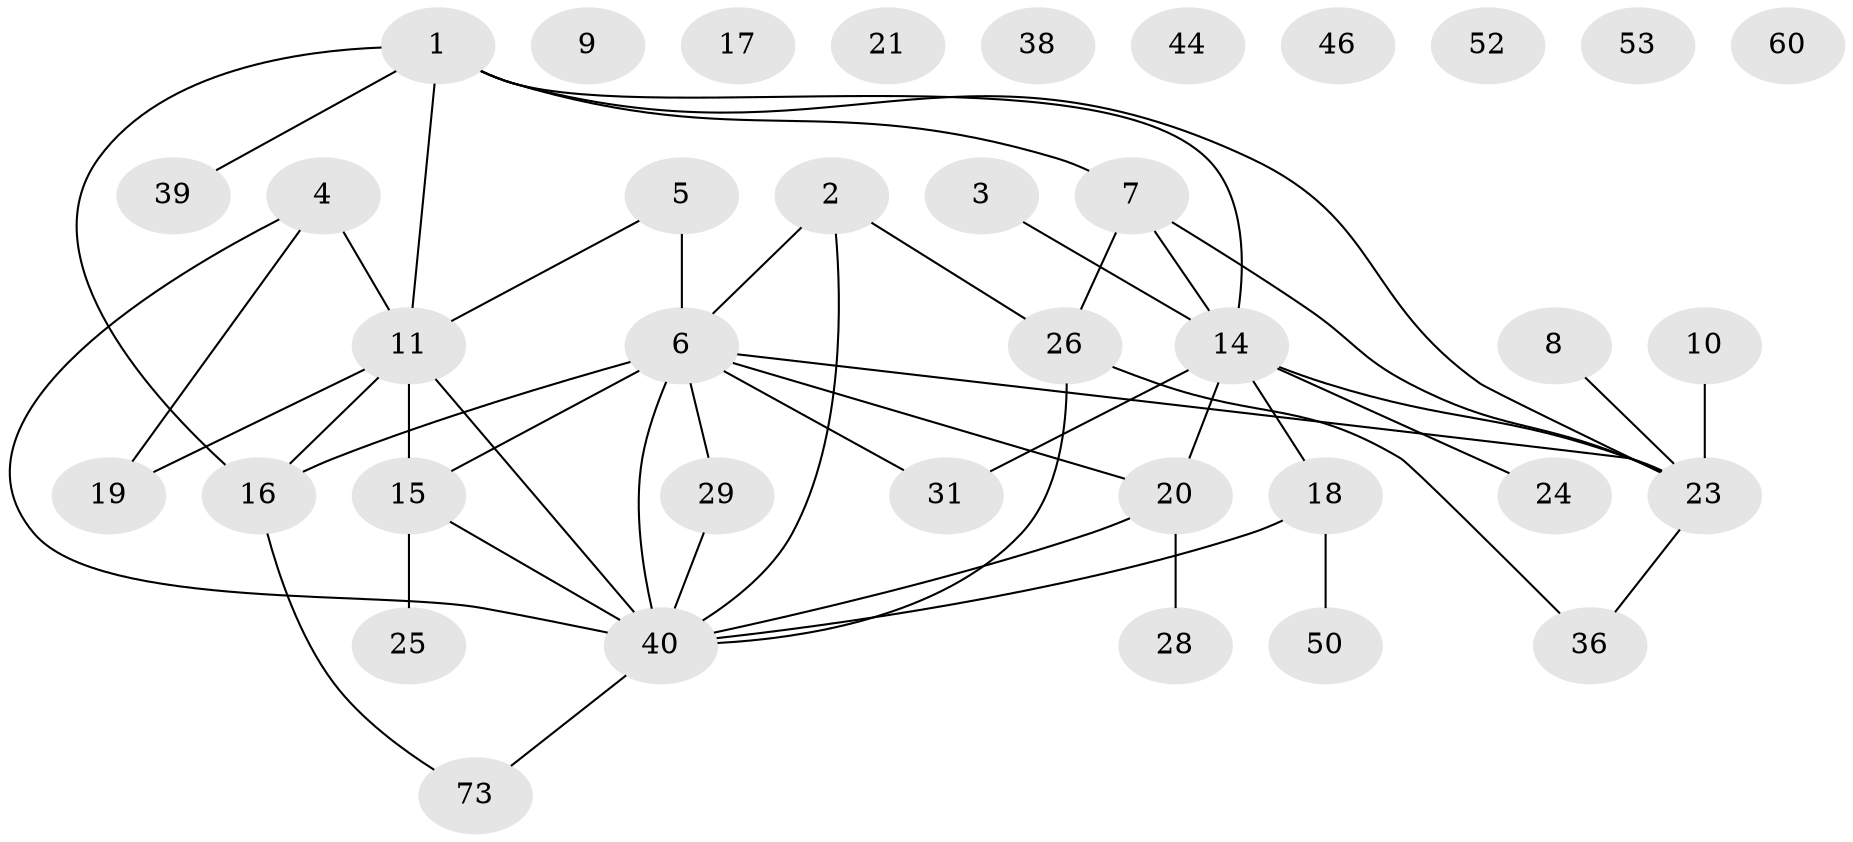 // original degree distribution, {3: 0.14666666666666667, 1: 0.2, 2: 0.26666666666666666, 4: 0.18666666666666668, 0: 0.10666666666666667, 6: 0.04, 5: 0.02666666666666667, 7: 0.02666666666666667}
// Generated by graph-tools (version 1.1) at 2025/16/03/04/25 18:16:36]
// undirected, 37 vertices, 48 edges
graph export_dot {
graph [start="1"]
  node [color=gray90,style=filled];
  1 [super="+45+47"];
  2;
  3;
  4 [super="+35"];
  5 [super="+69"];
  6 [super="+51+12"];
  7 [super="+57+30"];
  8;
  9;
  10;
  11 [super="+13"];
  14 [super="+42+59+32+43+22"];
  15 [super="+56"];
  16 [super="+33"];
  17 [super="+62"];
  18 [super="+34"];
  19;
  20 [super="+41+49"];
  21;
  23 [super="+55"];
  24;
  25;
  26 [super="+27"];
  28;
  29;
  31 [super="+65"];
  36;
  38;
  39;
  40 [super="+48+54"];
  44;
  46;
  50;
  52;
  53;
  60;
  73 [super="+74"];
  1 -- 23;
  1 -- 39;
  1 -- 16;
  1 -- 11 [weight=2];
  1 -- 7;
  1 -- 14;
  2 -- 6;
  2 -- 26;
  2 -- 40;
  3 -- 14;
  4 -- 11 [weight=2];
  4 -- 40;
  4 -- 19;
  5 -- 11;
  5 -- 6 [weight=3];
  6 -- 20;
  6 -- 23;
  6 -- 16;
  6 -- 40;
  6 -- 29;
  6 -- 31;
  6 -- 15;
  7 -- 23;
  7 -- 14;
  7 -- 26;
  8 -- 23;
  10 -- 23 [weight=2];
  11 -- 15;
  11 -- 16;
  11 -- 19;
  11 -- 40;
  14 -- 23;
  14 -- 24;
  14 -- 31;
  14 -- 18 [weight=2];
  14 -- 20 [weight=2];
  15 -- 25;
  15 -- 40;
  16 -- 73;
  18 -- 40;
  18 -- 50;
  20 -- 40;
  20 -- 28;
  23 -- 36;
  26 -- 36;
  26 -- 40;
  29 -- 40;
  40 -- 73;
}
